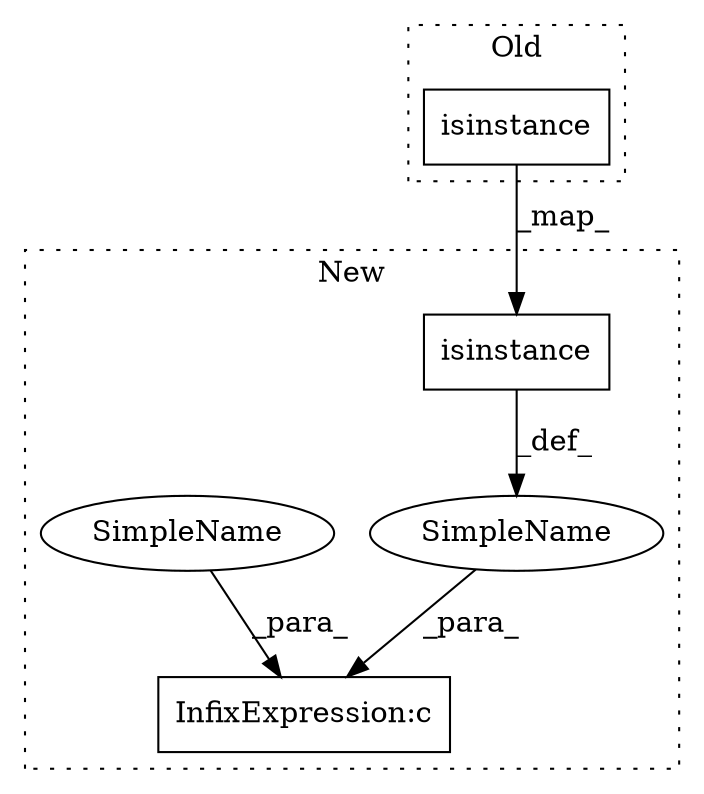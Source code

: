 digraph G {
subgraph cluster0 {
1 [label="isinstance" a="32" s="440,463" l="11,1" shape="box"];
label = "Old";
style="dotted";
}
subgraph cluster1 {
2 [label="isinstance" a="32" s="510,533" l="11,1" shape="box"];
3 [label="SimpleName" a="42" s="" l="" shape="ellipse"];
4 [label="InfixExpression:c" a="27" s="506" l="4" shape="box"];
5 [label="SimpleName" a="42" s="" l="" shape="ellipse"];
label = "New";
style="dotted";
}
1 -> 2 [label="_map_"];
2 -> 3 [label="_def_"];
3 -> 4 [label="_para_"];
5 -> 4 [label="_para_"];
}